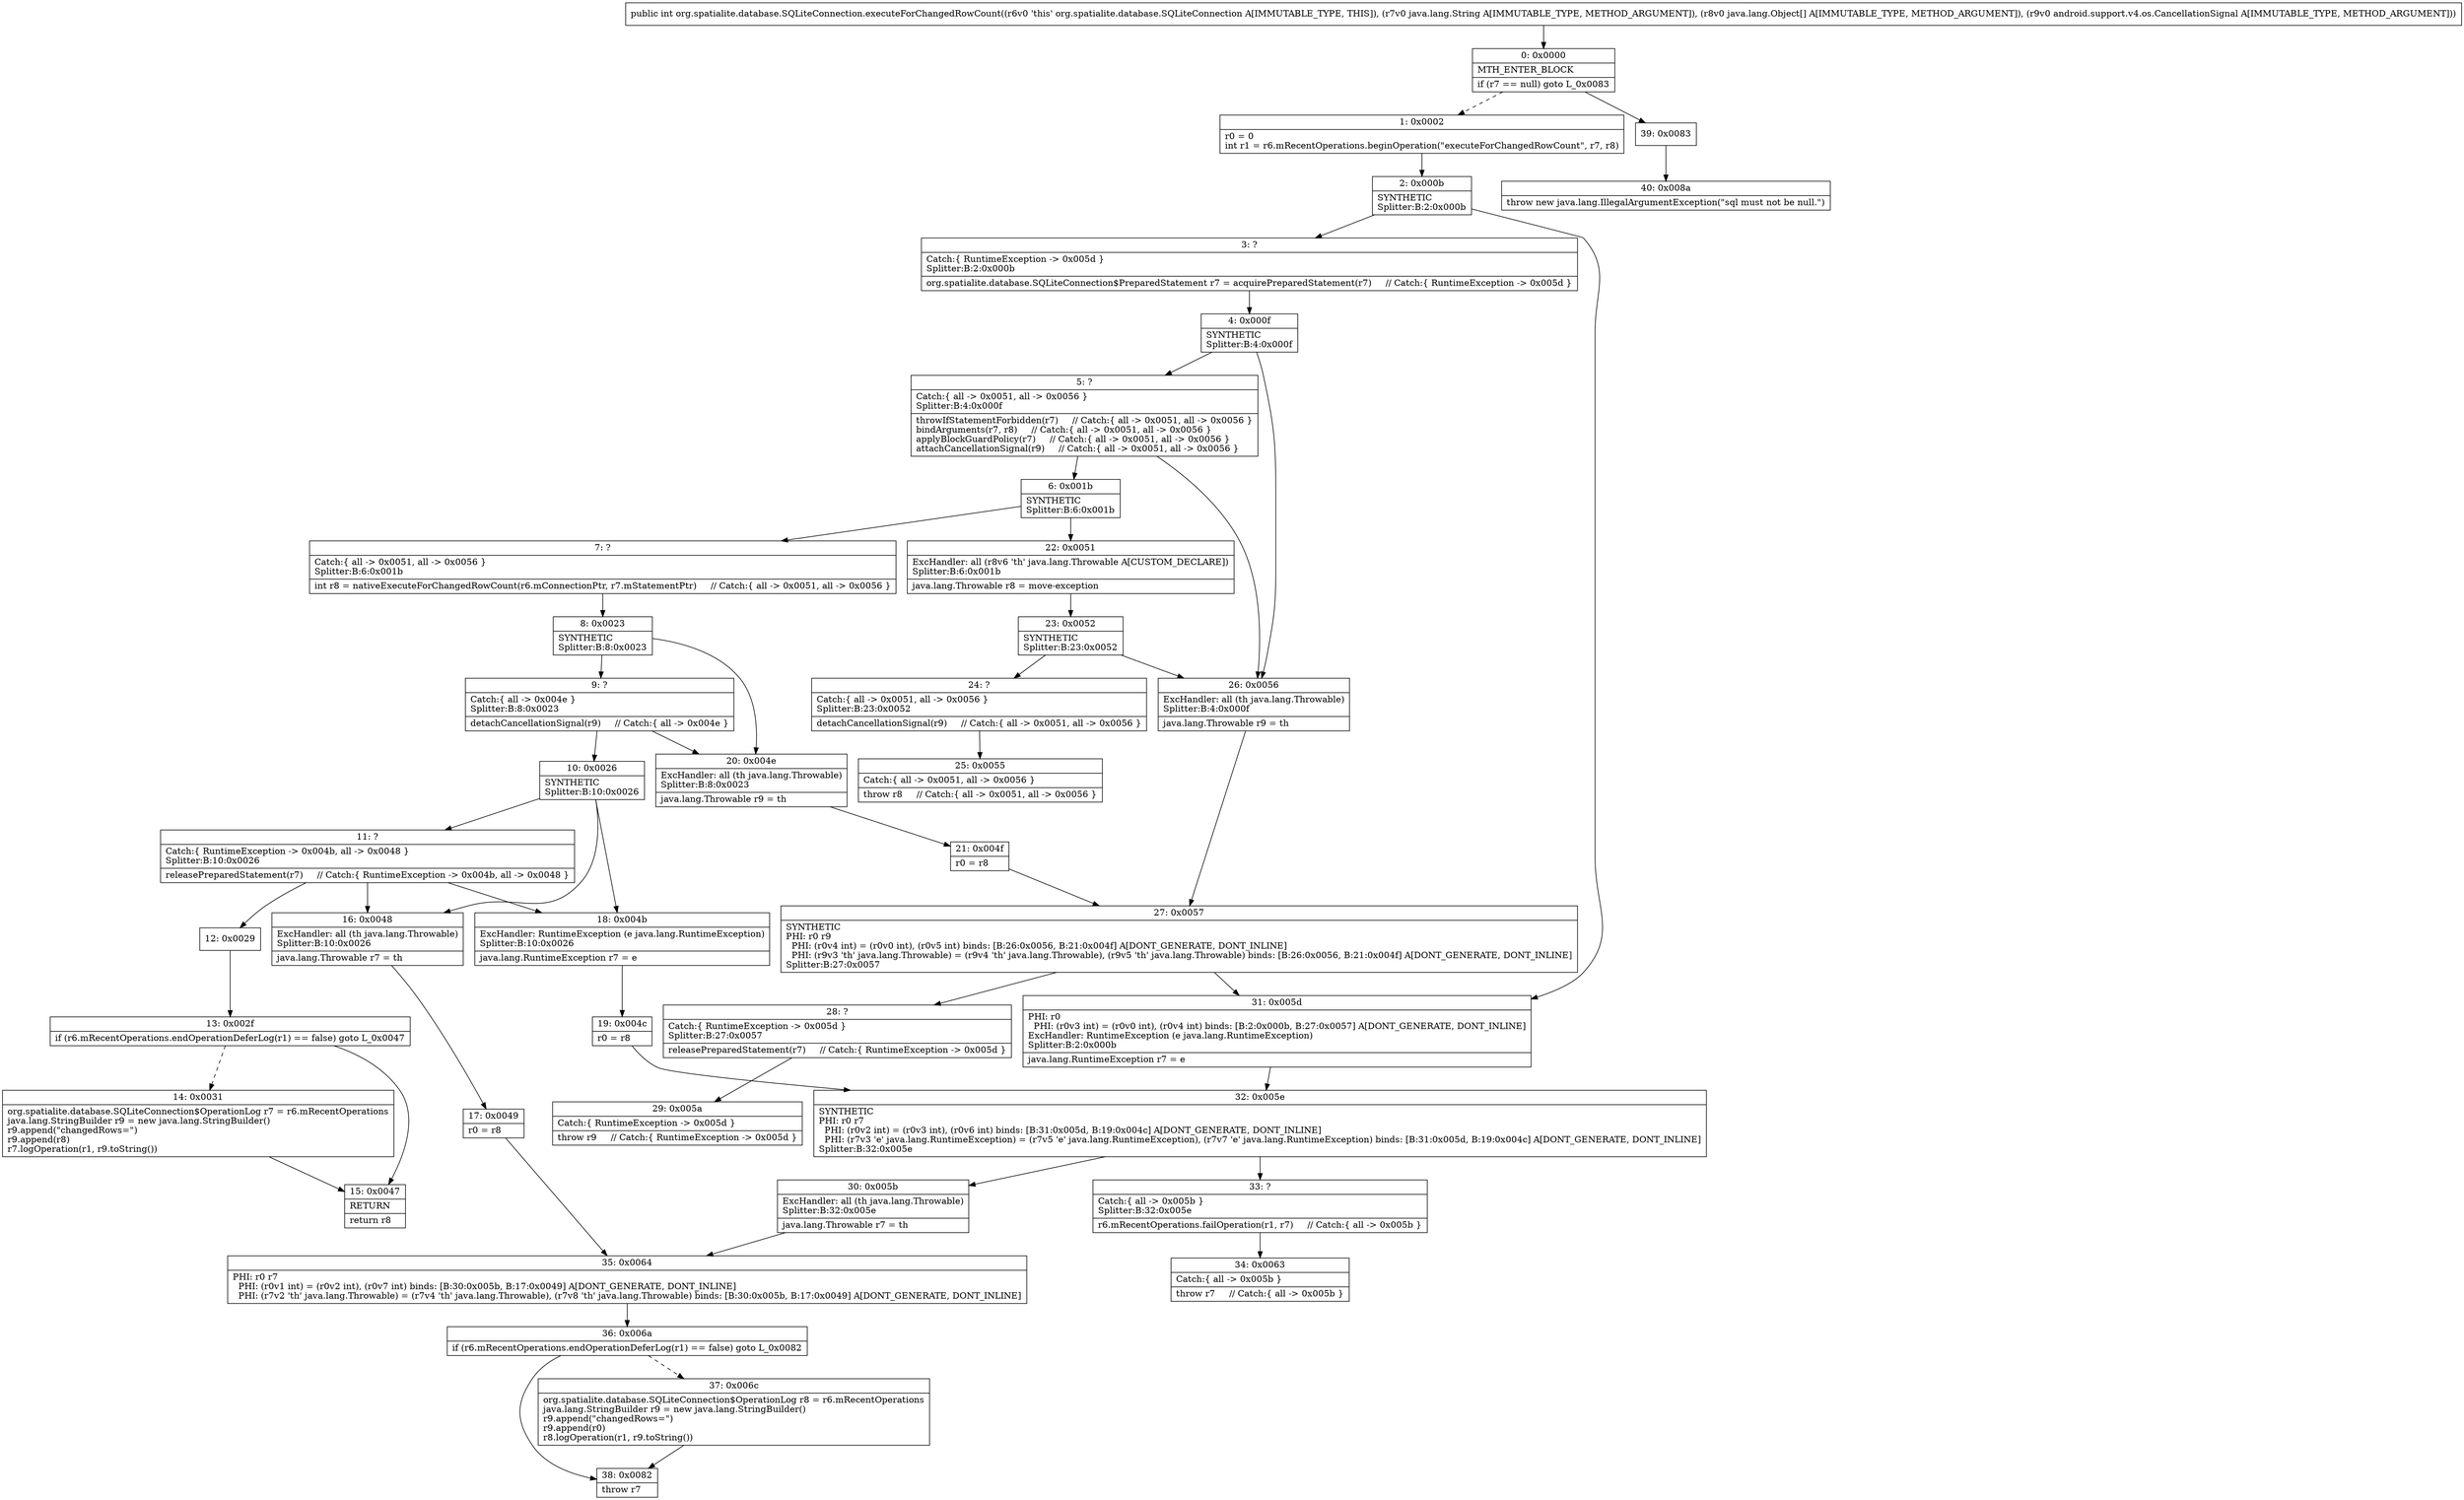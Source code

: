 digraph "CFG fororg.spatialite.database.SQLiteConnection.executeForChangedRowCount(Ljava\/lang\/String;[Ljava\/lang\/Object;Landroid\/support\/v4\/os\/CancellationSignal;)I" {
Node_0 [shape=record,label="{0\:\ 0x0000|MTH_ENTER_BLOCK\l|if (r7 == null) goto L_0x0083\l}"];
Node_1 [shape=record,label="{1\:\ 0x0002|r0 = 0\lint r1 = r6.mRecentOperations.beginOperation(\"executeForChangedRowCount\", r7, r8)\l}"];
Node_2 [shape=record,label="{2\:\ 0x000b|SYNTHETIC\lSplitter:B:2:0x000b\l}"];
Node_3 [shape=record,label="{3\:\ ?|Catch:\{ RuntimeException \-\> 0x005d \}\lSplitter:B:2:0x000b\l|org.spatialite.database.SQLiteConnection$PreparedStatement r7 = acquirePreparedStatement(r7)     \/\/ Catch:\{ RuntimeException \-\> 0x005d \}\l}"];
Node_4 [shape=record,label="{4\:\ 0x000f|SYNTHETIC\lSplitter:B:4:0x000f\l}"];
Node_5 [shape=record,label="{5\:\ ?|Catch:\{ all \-\> 0x0051, all \-\> 0x0056 \}\lSplitter:B:4:0x000f\l|throwIfStatementForbidden(r7)     \/\/ Catch:\{ all \-\> 0x0051, all \-\> 0x0056 \}\lbindArguments(r7, r8)     \/\/ Catch:\{ all \-\> 0x0051, all \-\> 0x0056 \}\lapplyBlockGuardPolicy(r7)     \/\/ Catch:\{ all \-\> 0x0051, all \-\> 0x0056 \}\lattachCancellationSignal(r9)     \/\/ Catch:\{ all \-\> 0x0051, all \-\> 0x0056 \}\l}"];
Node_6 [shape=record,label="{6\:\ 0x001b|SYNTHETIC\lSplitter:B:6:0x001b\l}"];
Node_7 [shape=record,label="{7\:\ ?|Catch:\{ all \-\> 0x0051, all \-\> 0x0056 \}\lSplitter:B:6:0x001b\l|int r8 = nativeExecuteForChangedRowCount(r6.mConnectionPtr, r7.mStatementPtr)     \/\/ Catch:\{ all \-\> 0x0051, all \-\> 0x0056 \}\l}"];
Node_8 [shape=record,label="{8\:\ 0x0023|SYNTHETIC\lSplitter:B:8:0x0023\l}"];
Node_9 [shape=record,label="{9\:\ ?|Catch:\{ all \-\> 0x004e \}\lSplitter:B:8:0x0023\l|detachCancellationSignal(r9)     \/\/ Catch:\{ all \-\> 0x004e \}\l}"];
Node_10 [shape=record,label="{10\:\ 0x0026|SYNTHETIC\lSplitter:B:10:0x0026\l}"];
Node_11 [shape=record,label="{11\:\ ?|Catch:\{ RuntimeException \-\> 0x004b, all \-\> 0x0048 \}\lSplitter:B:10:0x0026\l|releasePreparedStatement(r7)     \/\/ Catch:\{ RuntimeException \-\> 0x004b, all \-\> 0x0048 \}\l}"];
Node_12 [shape=record,label="{12\:\ 0x0029}"];
Node_13 [shape=record,label="{13\:\ 0x002f|if (r6.mRecentOperations.endOperationDeferLog(r1) == false) goto L_0x0047\l}"];
Node_14 [shape=record,label="{14\:\ 0x0031|org.spatialite.database.SQLiteConnection$OperationLog r7 = r6.mRecentOperations\ljava.lang.StringBuilder r9 = new java.lang.StringBuilder()\lr9.append(\"changedRows=\")\lr9.append(r8)\lr7.logOperation(r1, r9.toString())\l}"];
Node_15 [shape=record,label="{15\:\ 0x0047|RETURN\l|return r8\l}"];
Node_16 [shape=record,label="{16\:\ 0x0048|ExcHandler: all (th java.lang.Throwable)\lSplitter:B:10:0x0026\l|java.lang.Throwable r7 = th\l}"];
Node_17 [shape=record,label="{17\:\ 0x0049|r0 = r8\l}"];
Node_18 [shape=record,label="{18\:\ 0x004b|ExcHandler: RuntimeException (e java.lang.RuntimeException)\lSplitter:B:10:0x0026\l|java.lang.RuntimeException r7 = e\l}"];
Node_19 [shape=record,label="{19\:\ 0x004c|r0 = r8\l}"];
Node_20 [shape=record,label="{20\:\ 0x004e|ExcHandler: all (th java.lang.Throwable)\lSplitter:B:8:0x0023\l|java.lang.Throwable r9 = th\l}"];
Node_21 [shape=record,label="{21\:\ 0x004f|r0 = r8\l}"];
Node_22 [shape=record,label="{22\:\ 0x0051|ExcHandler: all (r8v6 'th' java.lang.Throwable A[CUSTOM_DECLARE])\lSplitter:B:6:0x001b\l|java.lang.Throwable r8 = move\-exception\l}"];
Node_23 [shape=record,label="{23\:\ 0x0052|SYNTHETIC\lSplitter:B:23:0x0052\l}"];
Node_24 [shape=record,label="{24\:\ ?|Catch:\{ all \-\> 0x0051, all \-\> 0x0056 \}\lSplitter:B:23:0x0052\l|detachCancellationSignal(r9)     \/\/ Catch:\{ all \-\> 0x0051, all \-\> 0x0056 \}\l}"];
Node_25 [shape=record,label="{25\:\ 0x0055|Catch:\{ all \-\> 0x0051, all \-\> 0x0056 \}\l|throw r8     \/\/ Catch:\{ all \-\> 0x0051, all \-\> 0x0056 \}\l}"];
Node_26 [shape=record,label="{26\:\ 0x0056|ExcHandler: all (th java.lang.Throwable)\lSplitter:B:4:0x000f\l|java.lang.Throwable r9 = th\l}"];
Node_27 [shape=record,label="{27\:\ 0x0057|SYNTHETIC\lPHI: r0 r9 \l  PHI: (r0v4 int) = (r0v0 int), (r0v5 int) binds: [B:26:0x0056, B:21:0x004f] A[DONT_GENERATE, DONT_INLINE]\l  PHI: (r9v3 'th' java.lang.Throwable) = (r9v4 'th' java.lang.Throwable), (r9v5 'th' java.lang.Throwable) binds: [B:26:0x0056, B:21:0x004f] A[DONT_GENERATE, DONT_INLINE]\lSplitter:B:27:0x0057\l}"];
Node_28 [shape=record,label="{28\:\ ?|Catch:\{ RuntimeException \-\> 0x005d \}\lSplitter:B:27:0x0057\l|releasePreparedStatement(r7)     \/\/ Catch:\{ RuntimeException \-\> 0x005d \}\l}"];
Node_29 [shape=record,label="{29\:\ 0x005a|Catch:\{ RuntimeException \-\> 0x005d \}\l|throw r9     \/\/ Catch:\{ RuntimeException \-\> 0x005d \}\l}"];
Node_30 [shape=record,label="{30\:\ 0x005b|ExcHandler: all (th java.lang.Throwable)\lSplitter:B:32:0x005e\l|java.lang.Throwable r7 = th\l}"];
Node_31 [shape=record,label="{31\:\ 0x005d|PHI: r0 \l  PHI: (r0v3 int) = (r0v0 int), (r0v4 int) binds: [B:2:0x000b, B:27:0x0057] A[DONT_GENERATE, DONT_INLINE]\lExcHandler: RuntimeException (e java.lang.RuntimeException)\lSplitter:B:2:0x000b\l|java.lang.RuntimeException r7 = e\l}"];
Node_32 [shape=record,label="{32\:\ 0x005e|SYNTHETIC\lPHI: r0 r7 \l  PHI: (r0v2 int) = (r0v3 int), (r0v6 int) binds: [B:31:0x005d, B:19:0x004c] A[DONT_GENERATE, DONT_INLINE]\l  PHI: (r7v3 'e' java.lang.RuntimeException) = (r7v5 'e' java.lang.RuntimeException), (r7v7 'e' java.lang.RuntimeException) binds: [B:31:0x005d, B:19:0x004c] A[DONT_GENERATE, DONT_INLINE]\lSplitter:B:32:0x005e\l}"];
Node_33 [shape=record,label="{33\:\ ?|Catch:\{ all \-\> 0x005b \}\lSplitter:B:32:0x005e\l|r6.mRecentOperations.failOperation(r1, r7)     \/\/ Catch:\{ all \-\> 0x005b \}\l}"];
Node_34 [shape=record,label="{34\:\ 0x0063|Catch:\{ all \-\> 0x005b \}\l|throw r7     \/\/ Catch:\{ all \-\> 0x005b \}\l}"];
Node_35 [shape=record,label="{35\:\ 0x0064|PHI: r0 r7 \l  PHI: (r0v1 int) = (r0v2 int), (r0v7 int) binds: [B:30:0x005b, B:17:0x0049] A[DONT_GENERATE, DONT_INLINE]\l  PHI: (r7v2 'th' java.lang.Throwable) = (r7v4 'th' java.lang.Throwable), (r7v8 'th' java.lang.Throwable) binds: [B:30:0x005b, B:17:0x0049] A[DONT_GENERATE, DONT_INLINE]\l}"];
Node_36 [shape=record,label="{36\:\ 0x006a|if (r6.mRecentOperations.endOperationDeferLog(r1) == false) goto L_0x0082\l}"];
Node_37 [shape=record,label="{37\:\ 0x006c|org.spatialite.database.SQLiteConnection$OperationLog r8 = r6.mRecentOperations\ljava.lang.StringBuilder r9 = new java.lang.StringBuilder()\lr9.append(\"changedRows=\")\lr9.append(r0)\lr8.logOperation(r1, r9.toString())\l}"];
Node_38 [shape=record,label="{38\:\ 0x0082|throw r7\l}"];
Node_39 [shape=record,label="{39\:\ 0x0083}"];
Node_40 [shape=record,label="{40\:\ 0x008a|throw new java.lang.IllegalArgumentException(\"sql must not be null.\")\l}"];
MethodNode[shape=record,label="{public int org.spatialite.database.SQLiteConnection.executeForChangedRowCount((r6v0 'this' org.spatialite.database.SQLiteConnection A[IMMUTABLE_TYPE, THIS]), (r7v0 java.lang.String A[IMMUTABLE_TYPE, METHOD_ARGUMENT]), (r8v0 java.lang.Object[] A[IMMUTABLE_TYPE, METHOD_ARGUMENT]), (r9v0 android.support.v4.os.CancellationSignal A[IMMUTABLE_TYPE, METHOD_ARGUMENT])) }"];
MethodNode -> Node_0;
Node_0 -> Node_1[style=dashed];
Node_0 -> Node_39;
Node_1 -> Node_2;
Node_2 -> Node_3;
Node_2 -> Node_31;
Node_3 -> Node_4;
Node_4 -> Node_5;
Node_4 -> Node_26;
Node_5 -> Node_6;
Node_5 -> Node_26;
Node_6 -> Node_7;
Node_6 -> Node_22;
Node_7 -> Node_8;
Node_8 -> Node_9;
Node_8 -> Node_20;
Node_9 -> Node_10;
Node_9 -> Node_20;
Node_10 -> Node_11;
Node_10 -> Node_18;
Node_10 -> Node_16;
Node_11 -> Node_12;
Node_11 -> Node_18;
Node_11 -> Node_16;
Node_12 -> Node_13;
Node_13 -> Node_14[style=dashed];
Node_13 -> Node_15;
Node_14 -> Node_15;
Node_16 -> Node_17;
Node_17 -> Node_35;
Node_18 -> Node_19;
Node_19 -> Node_32;
Node_20 -> Node_21;
Node_21 -> Node_27;
Node_22 -> Node_23;
Node_23 -> Node_24;
Node_23 -> Node_26;
Node_24 -> Node_25;
Node_26 -> Node_27;
Node_27 -> Node_28;
Node_27 -> Node_31;
Node_28 -> Node_29;
Node_30 -> Node_35;
Node_31 -> Node_32;
Node_32 -> Node_33;
Node_32 -> Node_30;
Node_33 -> Node_34;
Node_35 -> Node_36;
Node_36 -> Node_37[style=dashed];
Node_36 -> Node_38;
Node_37 -> Node_38;
Node_39 -> Node_40;
}

